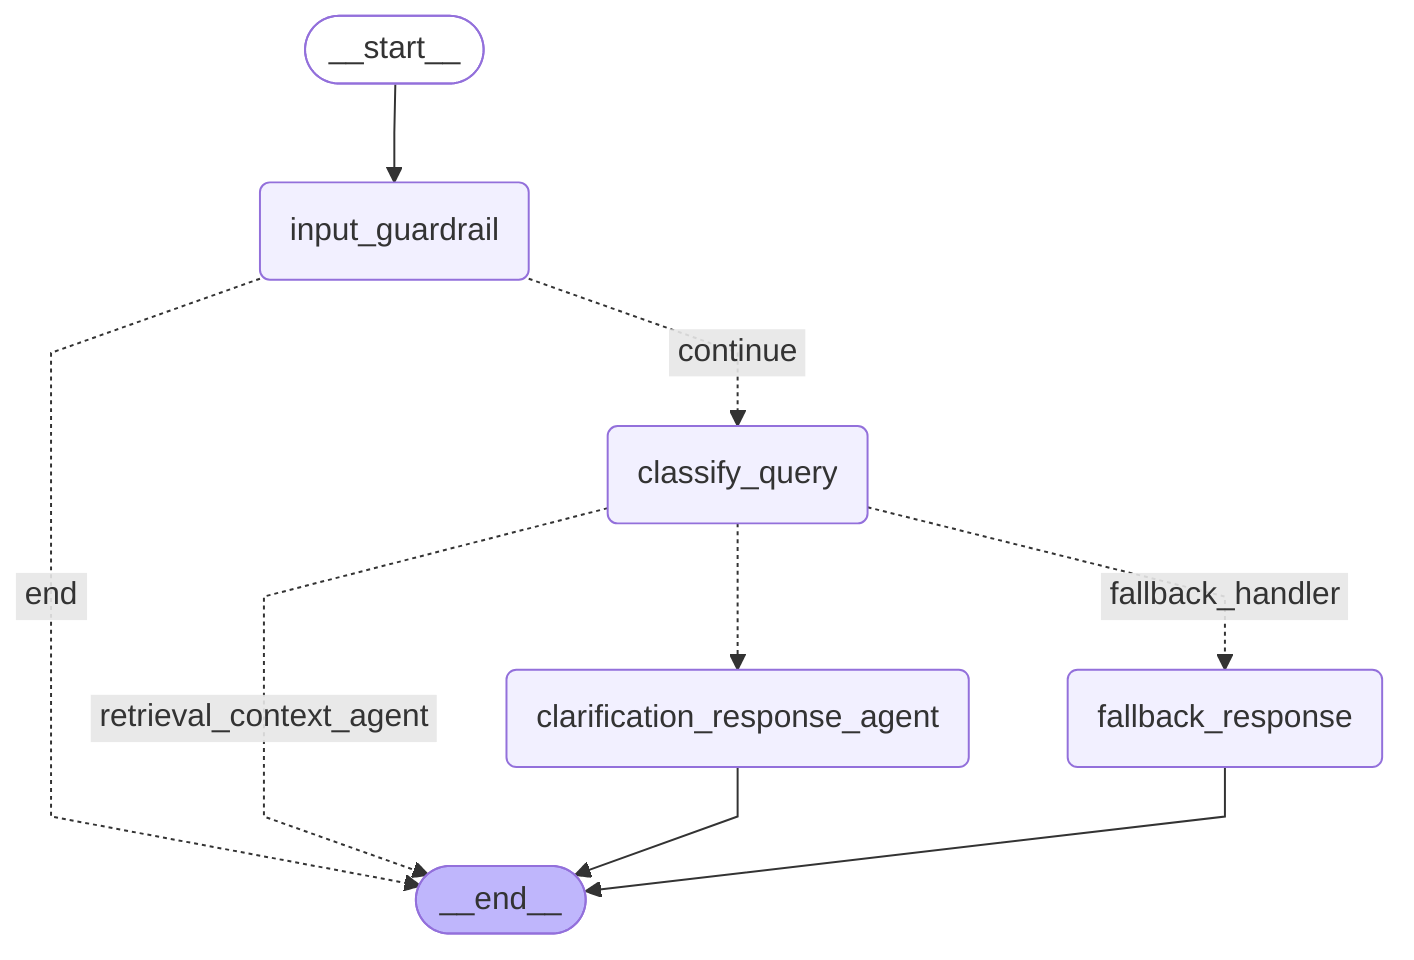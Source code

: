 ---
config:
  flowchart:
    curve: linear
---
graph TD;
	__start__([<p>__start__</p>]):::first
	input_guardrail(input_guardrail)
	classify_query(classify_query)
	clarification_response_agent(clarification_response_agent)
	fallback_response(fallback_response)
	__end__([<p>__end__</p>]):::last
	__start__ --> input_guardrail;
	classify_query -. &nbsp;retrieval_context_agent&nbsp; .-> __end__;
	classify_query -.-> clarification_response_agent;
	classify_query -. &nbsp;fallback_handler&nbsp; .-> fallback_response;
	input_guardrail -. &nbsp;end&nbsp; .-> __end__;
	input_guardrail -. &nbsp;continue&nbsp; .-> classify_query;
	clarification_response_agent --> __end__;
	fallback_response --> __end__;
	classDef default fill:#f2f0ff,line-height:1.2
	classDef first fill-opacity:0
	classDef last fill:#bfb6fc